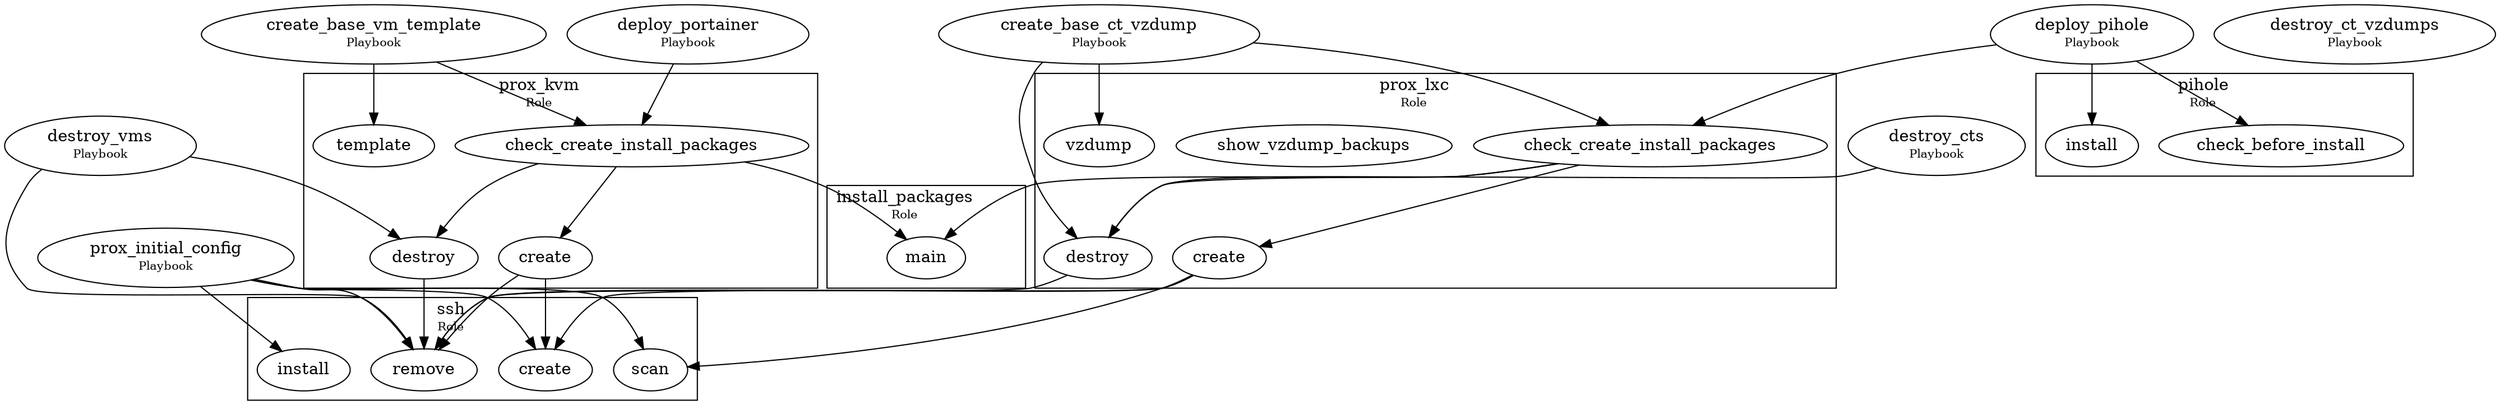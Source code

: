 digraph G {

    forcelabels=true;

    create_base_ct_vzdump   [label=< create_base_ct_vzdump <BR /> <FONT POINT-SIZE="10">Playbook</FONT> >];
    create_base_vm_template [label=< create_base_vm_template <BR /> <FONT POINT-SIZE="10">Playbook</FONT> >];
    deploy_pihole           [label=< deploy_pihole <BR /> <FONT POINT-SIZE="10">Playbook</FONT> >];
    deploy_portainer        [label=< deploy_portainer <BR /> <FONT POINT-SIZE="10">Playbook</FONT> >];
    destroy_ct_vzdumps      [label=< destroy_ct_vzdumps <BR /> <FONT POINT-SIZE="10">Playbook</FONT> >];
    destroy_cts             [label=< destroy_cts <BR /> <FONT POINT-SIZE="10">Playbook</FONT> >];
    destroy_vms             [label=< destroy_vms <BR /> <FONT POINT-SIZE="10">Playbook</FONT> >];
    prox_initial_config     [label=< prox_initial_config <BR /> <FONT POINT-SIZE="10">Playbook</FONT> >];

    subgraph cluster_install_packages {
        label=<install_packages
        <BR /><FONT POINT-SIZE="10">Role</FONT>
        >

        install_packages_main               [label="main"]
    }

    subgraph cluster_pihole {
        label=<pihole
        <BR /><FONT POINT-SIZE="10">Role</FONT>
        >

        pihole_check_before_install          [label="check_before_install"]
        pihole_install                       [label="install"]
    }

    subgraph cluster_prox_kvm {
        label=<prox_kvm
        <BR /><FONT POINT-SIZE="10">Role</FONT>
        >
        
        prox_kvm_check_create_install_packages [label="check_create_install_packages"]
        prox_kvm_create                        [label="create"]
        prox_kvm_destroy                       [label="destroy"]
        prox_kvm_template                      [label="template"]
    }

    subgraph cluster_prox_lxc {
        label=<prox_lxc
        <BR /><FONT POINT-SIZE="10">Role</FONT>
        >

        prox_lxc_check_create_install_packages [label="check_create_install_packages"]
        prox_lxc_create                        [label="create"]
        prox_lxc_destroy                       [label="destroy"]
        prox_lxc_show_vzdump_backups           [label="show_vzdump_backups"]
        prox_lxc_vzdump                        [label="vzdump"]
    }

    subgraph cluster_ssh {
        label=<ssh
        <BR /><FONT POINT-SIZE="10">Role</FONT>
        >

        ssh_create                        [label="create"]
        ssh_install                       [label="install"]
        ssh_remove                        [label="remove"]
        ssh_scan                          [label="scan"]
    }


    // PLAYBOOKS
    create_base_ct_vzdump -> prox_lxc_check_create_install_packages
    create_base_ct_vzdump -> prox_lxc_vzdump
    create_base_ct_vzdump -> prox_lxc_destroy

    create_base_vm_template -> prox_kvm_check_create_install_packages
    create_base_vm_template -> prox_kvm_template

    deploy_pihole -> prox_lxc_check_create_install_packages
    deploy_pihole -> pihole_check_before_install
    deploy_pihole -> pihole_install
    deploy_portainer -> prox_kvm_check_create_install_packages

    // destroy_ct_vzdumps
    destroy_cts -> prox_lxc_destroy
    destroy_vms -> prox_kvm_destroy
    destroy_vms -> ssh_remove
    
    prox_initial_config -> ssh_remove
    prox_initial_config -> ssh_create
    prox_initial_config -> ssh_scan
    prox_initial_config -> ssh_install


    // ROLES
    // install_packages_main

    // pihole_check_before_install
    // pihole_install

    prox_kvm_check_create_install_packages -> prox_kvm_destroy
    prox_kvm_check_create_install_packages -> prox_kvm_create
    prox_kvm_check_create_install_packages -> install_packages_main
    prox_kvm_create -> ssh_remove
    prox_kvm_create -> ssh_create
    prox_kvm_destroy -> ssh_remove
    // prox_kvm_template

    prox_lxc_check_create_install_packages -> prox_lxc_destroy
    prox_lxc_check_create_install_packages -> prox_lxc_create
    prox_lxc_check_create_install_packages -> install_packages_main
    prox_lxc_create -> ssh_remove
    prox_lxc_create -> ssh_create
    prox_lxc_create -> ssh_scan
    prox_lxc_destroy -> ssh_remove
    // prox_lxc_show_vzdump_backups
    // prox_lxc_vzdump

    // ssh_create
    // ssh_install
    // ssh_remove
    // ssh_scan

}

